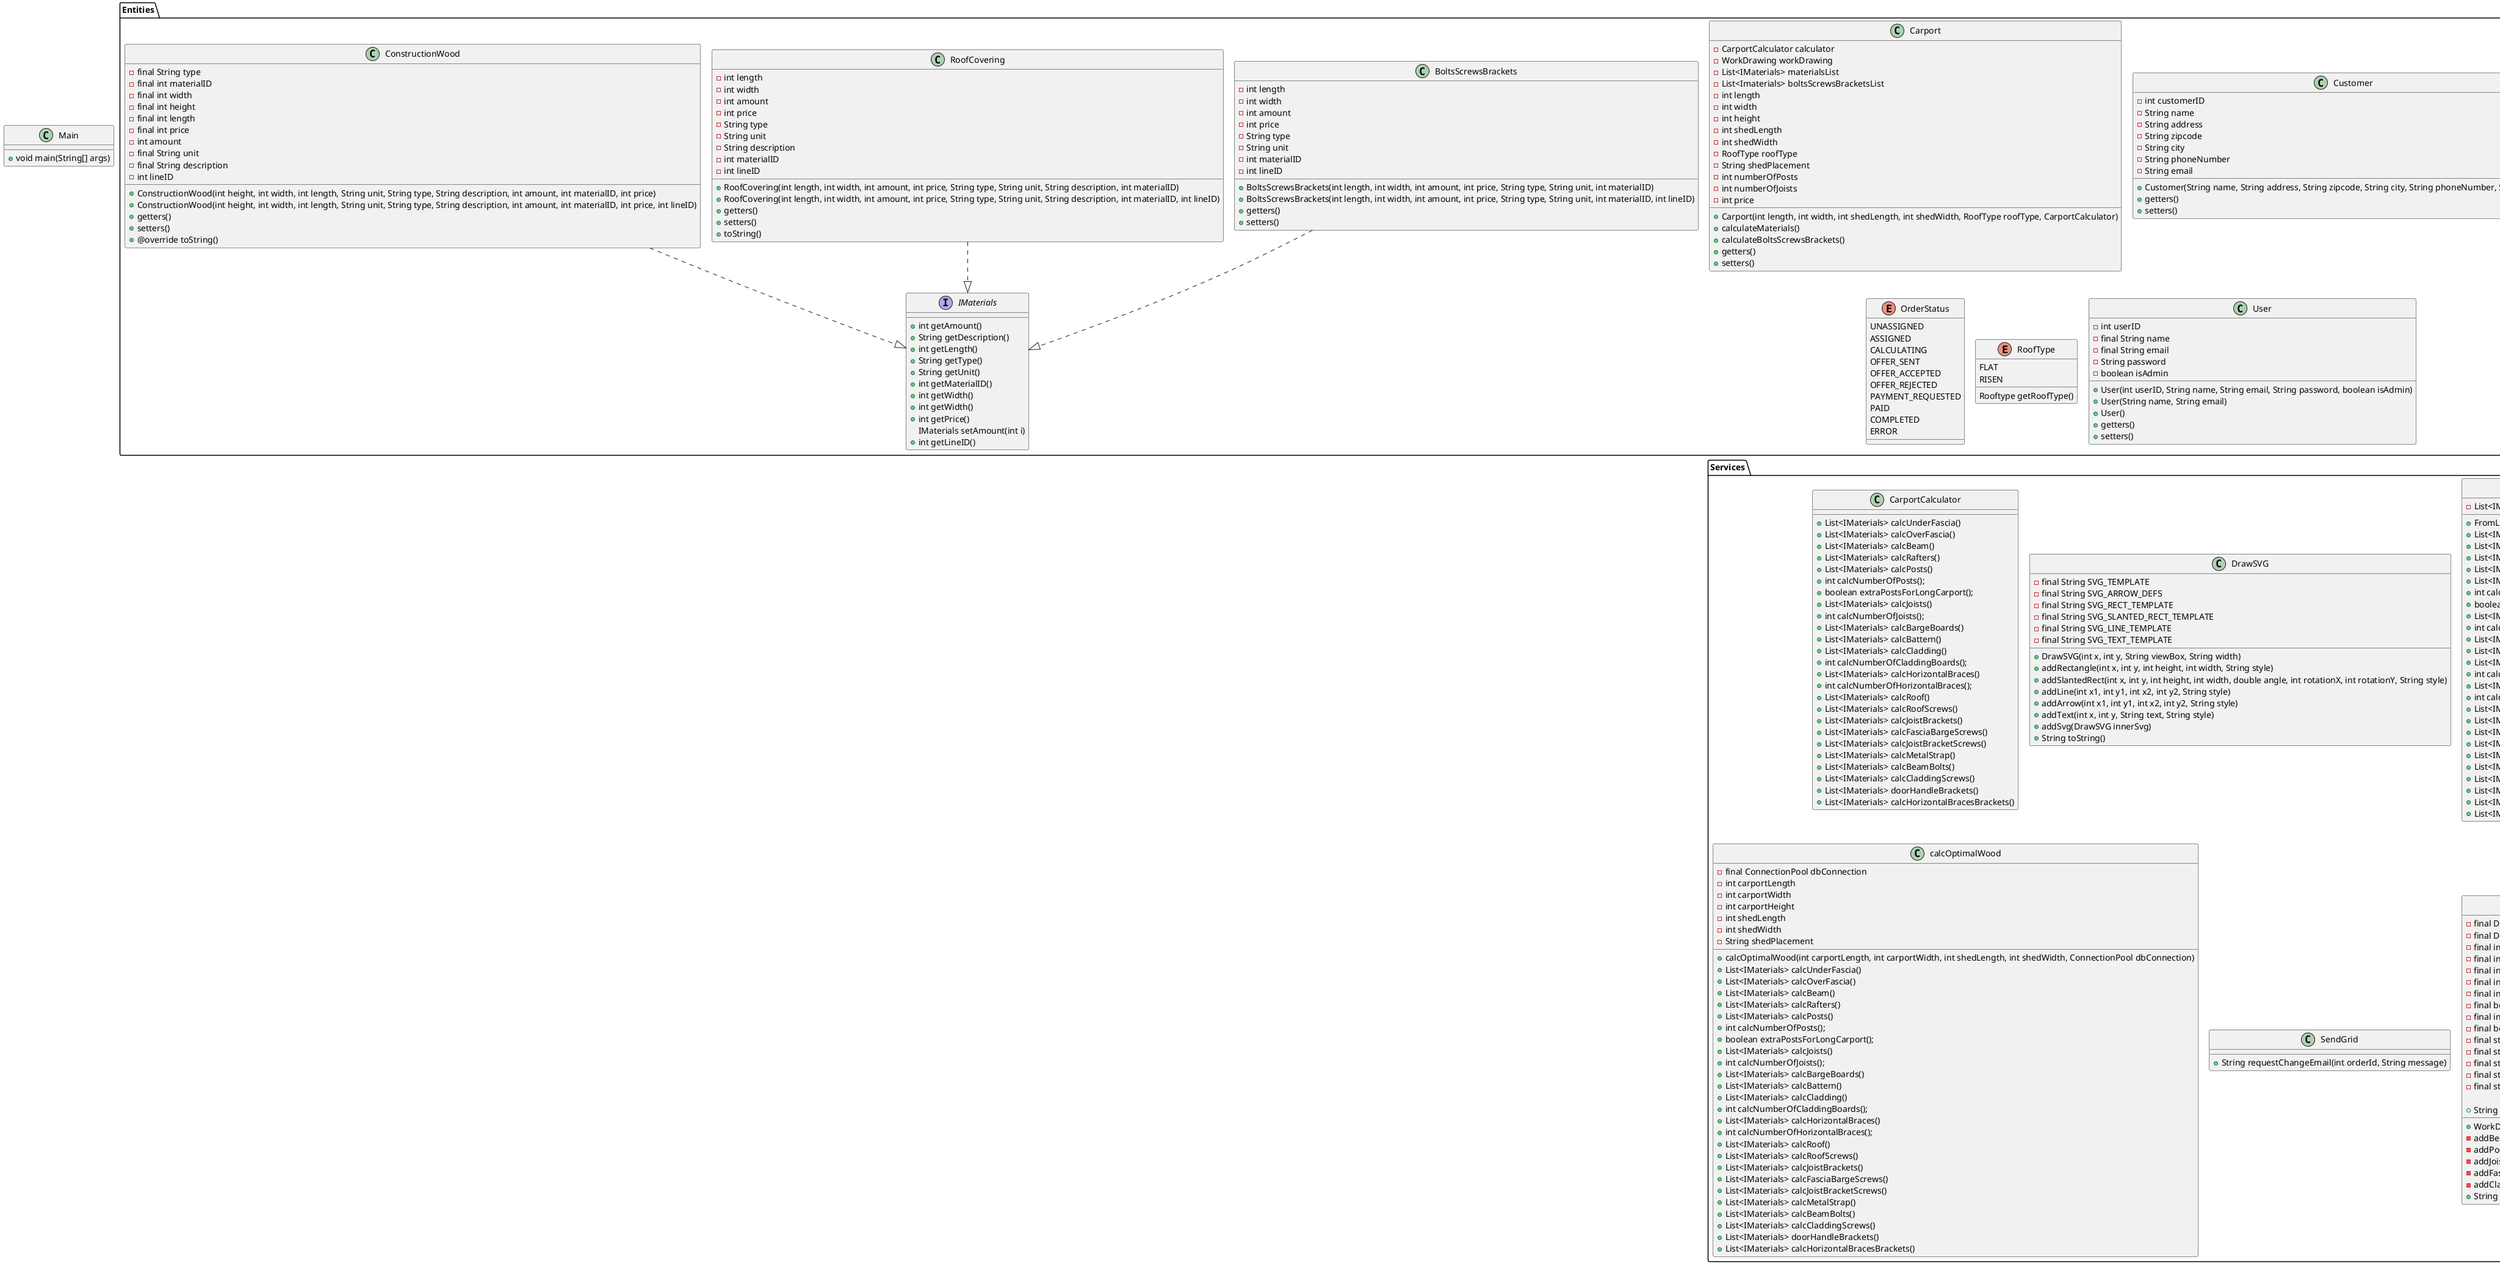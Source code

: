 @startuml
'https://plantuml.com/class-diagram
!pragma layout smetana

class Main
{
    + void main(String[] args)
}


package "Entities" {
    class BoltsScrewsBrackets
    {
    - int length
    - int width
    - int amount
    - int price
    - String type
    - String unit
    - int materialID
    - int lineID
    + BoltsScrewsBrackets(int length, int width, int amount, int price, String type, String unit, int materialID)
    + BoltsScrewsBrackets(int length, int width, int amount, int price, String type, String unit, int materialID, int lineID)
    + getters()
    + setters()
    }

    class Carport
    {
    - CarportCalculator calculator
    - WorkDrawing workDrawing
    - List<IMaterials> materialsList
    - List<Imaterials> boltsScrewsBracketsList
    - int length
    - int width
    - int height
    - int shedLength
    - int shedWidth
    - RoofType roofType
    - String shedPlacement
    - int numberOfPosts
    - int numberOfJoists
    - int price
    + Carport(int length, int width, int shedLength, int shedWidth, RoofType roofType, CarportCalculator)
    + calculateMaterials()
    + calculateBoltsScrewsBrackets()
    + getters()
    + setters()
    }

    class ConstructionWood
    {
    - final String type
    - final int materialID
    - final int width
    - final int height
    - final int length
    - final int price
    - int amount
    - final String unit
    - final String description
    - int lineID
    + ConstructionWood(int height, int width, int length, String unit, String type, String description, int amount, int materialID, int price)
    + ConstructionWood(int height, int width, int length, String unit, String type, String description, int amount, int materialID, int price, int lineID)
    + getters()
    + setters()
    + @override toString()
    }

    class Customer
    {
    - int customerID
    - String name
    - String address
    - String zipcode
    - String city
    - String phoneNumber
    - String email
    + Customer(String name, String address, String zipcode, String city, String phoneNumber, String email)
    + getters()
    + setters()
    }

    interface IMaterials
    {
    + int getAmount()
    + String getDescription()
    + int getLength()
    + String getType()
    + String getUnit()
    + int getMaterialID()
    + int getWidth()
    + int getWidth()
    + int getPrice()
    IMaterials setAmount(int i)
    + int getLineID()
    }

    class Order
    {
    - int orderID
    - Customer customer
    - User salesPerson
    - int carportWidth;
    - int carportLength;
    - int carportHeight;
    - boolean carportShed
    - int shedWidth;
    - int shedLength;
    - RoofType carportRoof;
    - boolean isPaid;
    - LocalDateTime createdAt;
    - LocalDateTime updatedAt;
    - OrderStatus orderStatus
    - Carport carport;
    + Order(int orderID, Customer customer, User salesPerson, int carportWidth, int carportLength, int shedWidth, int shedLength, RoofType carportRoof, boolean isPaid, LocalDateTime createdAt, LocalDateTime updatedAt, OrderStatus orderStatus, CarportCalculator calculator)
    + Order(int newOrderId, Customer customer, User salesPerson, int carportWidth, int carportLength, int carportHeight, boolean carportShed, int shedWidth, int shedLength, RoofType carportRoof, boolean isPaid)
    + getters()
    + setters()
    }

     enum OrderStatus
        {
             UNASSIGNED
             ASSIGNED
             CALCULATING
             OFFER_SENT
             OFFER_ACCEPTED
             OFFER_REJECTED
             PAYMENT_REQUESTED
             PAID
             COMPLETED
             ERROR
        }

    class RoofCovering
    {
    - int length
    - int width
    - int amount
    - int price
    - String type
    - String unit
    - String description
    - int materialID
    - int lineID
    + RoofCovering(int length, int width, int amount, int price, String type, String unit, String description, int materialID)
    + RoofCovering(int length, int width, int amount, int price, String type, String unit, String description, int materialID, int lineID)
    + getters()
    + setters()
    + toString()
    }

    enum RoofType
    {
        FLAT
        RISEN
        Rooftype getRoofType()
    }

    class User
    {
    - int userID
    - final String name
    - final String email
    - String password
    - boolean isAdmin
    + User(int userID, String name, String email, String password, boolean isAdmin)
    + User(String name, String email)
    + User()
    + getters()
    + setters()
    }

}
package "Controllers" {
    class OrderController
    {
    + addRoutes(Context ctx, ConnectionPool dbConnection)
    + showRequestPage(Context ctx, ConnectionPool dbConnection)
    + createOrder(Context ctx, ConnectionPool dbConnection)
    + showDrawing(Context ctx, ConnectionPool dbConnection)
    + showMyOrders(Context ctx, ConnectionPool dbConnection)
    + showOrders(Context ctx, ConnectionPool dbConnection)
    + showOrderDetails(Context ctx, ConnectionPool dbConnection)
    + acceptOrder(Context ctx, ConnectionPool dbConnection)
    + requestChange(Context ctx, ConnectionPool dbConnection)
    + assignOrder(Context ctx, ConnectionPool dbConnection)
    + editOrder(Context ctx, ConnectionPool dbConnection)
    + recalculateOrder(Context ctx, ConnectionPool dbConnection)
    + updateOrder(Context ctx, ConnectionPool dbConnection)
    + payOrder(Context ctx, ConnectionPool dbConnection)
    }

    class UserController
    {
    + addRoutes()
    + login()
    }
}
package "Persistence" {
    class CustomerMapper{
    + int createCustomer(Customer customer, ConnectionPool dbConnection)
    }

    class MaterialMapper
    {
    + List<IMaterials> getMaterialOfType(String descriptionType, ConnectionPool dbConnection)
    + List<IMaterials> getMaterialOfTypeAndLength(String descriptionType, int minlength, ConnectionPool dbConnection)
    + saveOrderLines(int orderId, List<IMaterials> materialsList, ConnectionPool dbConnection)
    }
    class OrderMapper
    {
    + Map<String, ArrayList<Order>> getOrders(int limitToSalesId, ConnectionPool dbConnection)
    + Order getOrder(int orderId, ConnectionPool dbConnection)
    + assignOrder(int orderId, int salesId, ConnectionPool dbConnection)
    + acceptOrder(int orderId, ConnectionPool dbConnection)
    + saveOrderToDatabase(Order order, ConnectionPool dbConnection)
    + updateOrderStatusToPaid(int orderId, ConnectionPool dbConnection)
    + updateOrder(int orderID, int carportLength, int carportWidth, int shedLength, int shedWidth, RoofType roofType, ConnectionPool dbConnection)
    }
    class UserMapper
    {
        + User login()
    }
}

package "Services" {
    class CarportCalculator
    {
    + List<IMaterials> calcUnderFascia()
    + List<IMaterials> calcOverFascia()
    + List<IMaterials> calcBeam()
    + List<IMaterials> calcRafters()
    + List<IMaterials> calcPosts()
    + int calcNumberOfPosts();
    + boolean extraPostsForLongCarport();
    + List<IMaterials> calcJoists()
    + int calcNumberOfJoists();
    + List<IMaterials> calcBargeBoards()
    + List<IMaterials> calcBattern()
    + List<IMaterials> calcCladding()
    + int calcNumberOfCladdingBoards();
    + List<IMaterials> calcHorizontalBraces()
    + int calcNumberOfHorizontalBraces();
    + List<IMaterials> calcRoof()
    + List<IMaterials> calcRoofScrews()
    + List<IMaterials> calcJoistBrackets()
    + List<IMaterials> calcFasciaBargeScrews()
    + List<IMaterials> calcJoistBracketScrews()
    + List<IMaterials> calcMetalStrap()
    + List<IMaterials> calcBeamBolts()
    + List<IMaterials> calcCladdingScrews()
    + List<IMaterials> doorHandleBrackets()
    + List<IMaterials> calcHorizontalBracesBrackets()
    }
    class DrawSVG
    {
    - final String SVG_TEMPLATE
    - final String SVG_ARROW_DEFS
    - final String SVG_RECT_TEMPLATE
    - final String SVG_SLANTED_RECT_TEMPLATE
    - final String SVG_LINE_TEMPLATE
    - final String SVG_TEXT_TEMPLATE

    + DrawSVG(int x, int y, String viewBox, String width)
    + addRectangle(int x, int y, int height, int width, String style)
    + addSlantedRect(int x, int y, int height, int width, double angle, int rotationX, int rotationY, String style)
    + addLine(int x1, int y1, int x2, int y2, String style)
    + addArrow(int x1, int y1, int x2, int y2, String style)
    + addText(int x, int y, String text, String style)
    + addSvg(DrawSVG innerSvg)
    + String toString()
    }
    class FromListCalculator{
    - List<IMaterials> materialsList

    + FromListCalculator(List<IMaterials> materialsList)
    + List<IMaterials> calcUnderFascia()
    + List<IMaterials> calcOverFascia()
    + List<IMaterials> calcBeam()
    + List<IMaterials> calcRafters()
    + List<IMaterials> calcPosts()
    + int calcNumberOfPosts();
    + boolean extraPostsForLongCarport();
    + List<IMaterials> calcJoists()
    + int calcNumberOfJoists();
    + List<IMaterials> calcBargeBoards()
    + List<IMaterials> calcBattern()
    + List<IMaterials> calcCladding()
    + int calcNumberOfCladdingBoards();
    + List<IMaterials> calcHorizontalBraces()
    + int calcNumberOfHorizontalBraces();
    + List<IMaterials> calcRoof()
    + List<IMaterials> calcRoofScrews()
    + List<IMaterials> calcJoistBrackets()
    + List<IMaterials> calcFasciaBargeScrews()
    + List<IMaterials> calcJoistBracketScrews()
    + List<IMaterials> calcMetalStrap()
    + List<IMaterials> calcBeamBolts()
    + List<IMaterials> calcCladdingScrews()
    + List<IMaterials> doorHandleBrackets()
    + List<IMaterials> calcHorizontalBracesBrackets()
    }

    class calcOptimalWood{
    - final ConnectionPool dbConnection
    - int carportLength
    - int carportWidth
    - int carportHeight
    - int shedLength
    - int shedWidth
    - String shedPlacement

    + calcOptimalWood(int carportLength, int carportWidth, int shedLength, int shedWidth, ConnectionPool dbConnection)
    + List<IMaterials> calcUnderFascia()
    + List<IMaterials> calcOverFascia()
    + List<IMaterials> calcBeam()
    + List<IMaterials> calcRafters()
    + List<IMaterials> calcPosts()
    + int calcNumberOfPosts();
    + boolean extraPostsForLongCarport();
    + List<IMaterials> calcJoists()
    + int calcNumberOfJoists();
    + List<IMaterials> calcBargeBoards()
    + List<IMaterials> calcBattern()
    + List<IMaterials> calcCladding()
    + int calcNumberOfCladdingBoards();
    + List<IMaterials> calcHorizontalBraces()
    + int calcNumberOfHorizontalBraces();
    + List<IMaterials> calcRoof()
    + List<IMaterials> calcRoofScrews()
    + List<IMaterials> calcJoistBrackets()
    + List<IMaterials> calcFasciaBargeScrews()
    + List<IMaterials> calcJoistBracketScrews()
    + List<IMaterials> calcMetalStrap()
    + List<IMaterials> calcBeamBolts()
    + List<IMaterials> calcCladdingScrews()
    + List<IMaterials> doorHandleBrackets()
    + List<IMaterials> calcHorizontalBracesBrackets()
    }
    class SendGrid
    {
    + String requestChangeEmail(int orderId, String message)
    }

    class WorkDrawing
    {
    - final DrawSVG topViewDrawing
    - final DrawSVG sideViewDrawing
    - final int carportWidth
    - final int carportLength
    - final int carportHeight
    - final int shedWidth
    - final int shedLength
    - final boolean hasShed
    - final int numberOfJoists
    - final boolean extraPostsForLongCarport
    - final static String STYLE
    - final static String STYLE_DASHED
    - final static String STYLE_ARROW
    - final static String STYLE_TEXT
    - final static int fasciaThickness

    + WorkDrawing (Carport carport, int drawingWidth)
    - addBeams()
    - addPosts()
    - addJoists()
    - addFascia()
    - addCladding()
    + String toString()
    + String sideView
    }
}

ConstructionWood ..|> IMaterials
RoofCovering ..|> IMaterials
BoltsScrewsBrackets ..|> IMaterials


@enduml
implements ..|>
extends <|-- (is-a)
composition *-- (must-have)
Aggregation o-- (can-have)
Associering <--